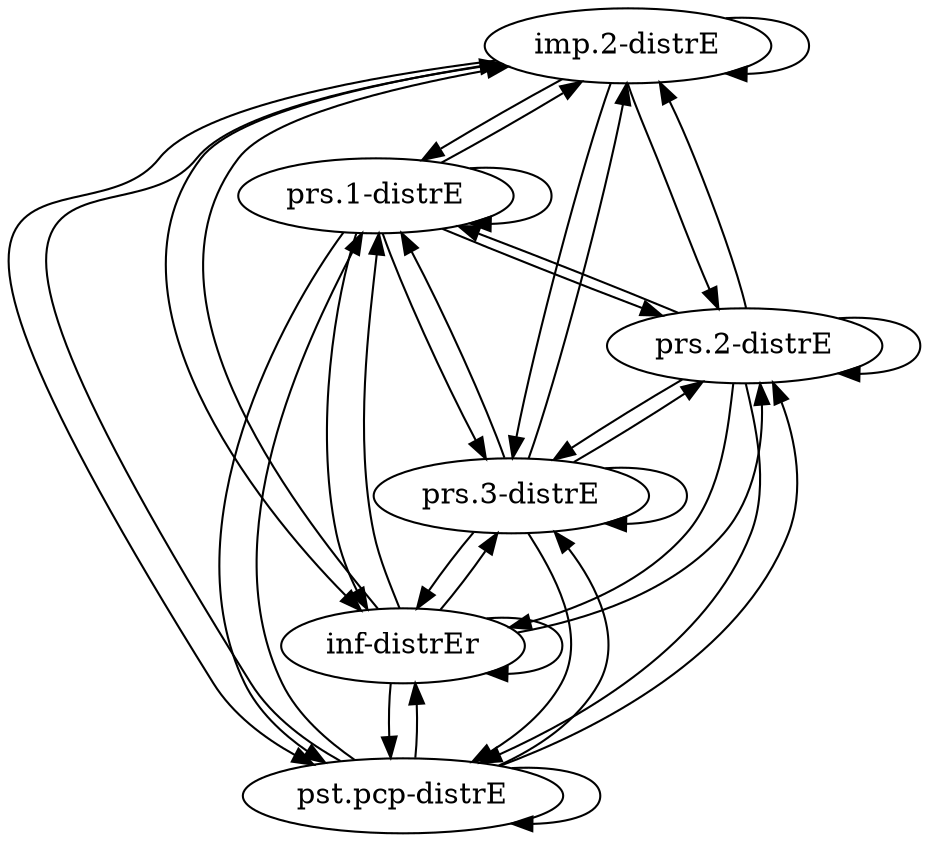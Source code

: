 digraph  {
	"imp.2-distrE"	 [cell="imp.2",
		tense=imp,
		weight=1.0];
	"imp.2-distrE" -> "imp.2-distrE"	 [weight=1.0];
	"prs.1-distrE"	 [cell="prs.1",
		tense=prs,
		weight=1.0];
	"imp.2-distrE" -> "prs.1-distrE"	 [weight=1.0];
	"pst.pcp-distrE"	 [cell="pst.pcp",
		tense="pst.pcp",
		weight=1.0];
	"imp.2-distrE" -> "pst.pcp-distrE"	 [weight=0.11];
	"inf-distrEr"	 [cell=inf,
		tense=inf,
		weight=1.0];
	"imp.2-distrE" -> "inf-distrEr"	 [weight=0.15];
	"prs.3-distrE"	 [cell="prs.3",
		tense=prs,
		weight=1.0];
	"imp.2-distrE" -> "prs.3-distrE"	 [weight=1.0];
	"prs.2-distrE"	 [cell="prs.2",
		tense=prs,
		weight=1.0];
	"imp.2-distrE" -> "prs.2-distrE"	 [weight=1.0];
	"prs.1-distrE" -> "imp.2-distrE"	 [weight=1.0];
	"prs.1-distrE" -> "prs.1-distrE"	 [weight=1.0];
	"prs.1-distrE" -> "pst.pcp-distrE"	 [weight=0.11];
	"prs.1-distrE" -> "inf-distrEr"	 [weight=0.15];
	"prs.1-distrE" -> "prs.3-distrE"	 [weight=1.0];
	"prs.1-distrE" -> "prs.2-distrE"	 [weight=1.0];
	"pst.pcp-distrE" -> "imp.2-distrE"	 [weight=0.0];
	"pst.pcp-distrE" -> "prs.1-distrE"	 [weight=0.0];
	"pst.pcp-distrE" -> "pst.pcp-distrE"	 [weight=1.0];
	"pst.pcp-distrE" -> "inf-distrEr"	 [weight=0.07];
	"pst.pcp-distrE" -> "prs.3-distrE"	 [weight=0.0];
	"pst.pcp-distrE" -> "prs.2-distrE"	 [weight=0.0];
	"inf-distrEr" -> "imp.2-distrE"	 [weight=1.0];
	"inf-distrEr" -> "prs.1-distrE"	 [weight=1.0];
	"inf-distrEr" -> "pst.pcp-distrE"	 [weight=1.0];
	"inf-distrEr" -> "inf-distrEr"	 [weight=1.0];
	"inf-distrEr" -> "prs.3-distrE"	 [weight=1.0];
	"inf-distrEr" -> "prs.2-distrE"	 [weight=1.0];
	"prs.3-distrE" -> "imp.2-distrE"	 [weight=1.0];
	"prs.3-distrE" -> "prs.1-distrE"	 [weight=1.0];
	"prs.3-distrE" -> "pst.pcp-distrE"	 [weight=0.11];
	"prs.3-distrE" -> "inf-distrEr"	 [weight=0.15];
	"prs.3-distrE" -> "prs.3-distrE"	 [weight=1.0];
	"prs.3-distrE" -> "prs.2-distrE"	 [weight=1.0];
	"prs.2-distrE" -> "imp.2-distrE"	 [weight=1.0];
	"prs.2-distrE" -> "prs.1-distrE"	 [weight=1.0];
	"prs.2-distrE" -> "pst.pcp-distrE"	 [weight=0.11];
	"prs.2-distrE" -> "inf-distrEr"	 [weight=0.15];
	"prs.2-distrE" -> "prs.3-distrE"	 [weight=1.0];
	"prs.2-distrE" -> "prs.2-distrE"	 [weight=1.0];
}
